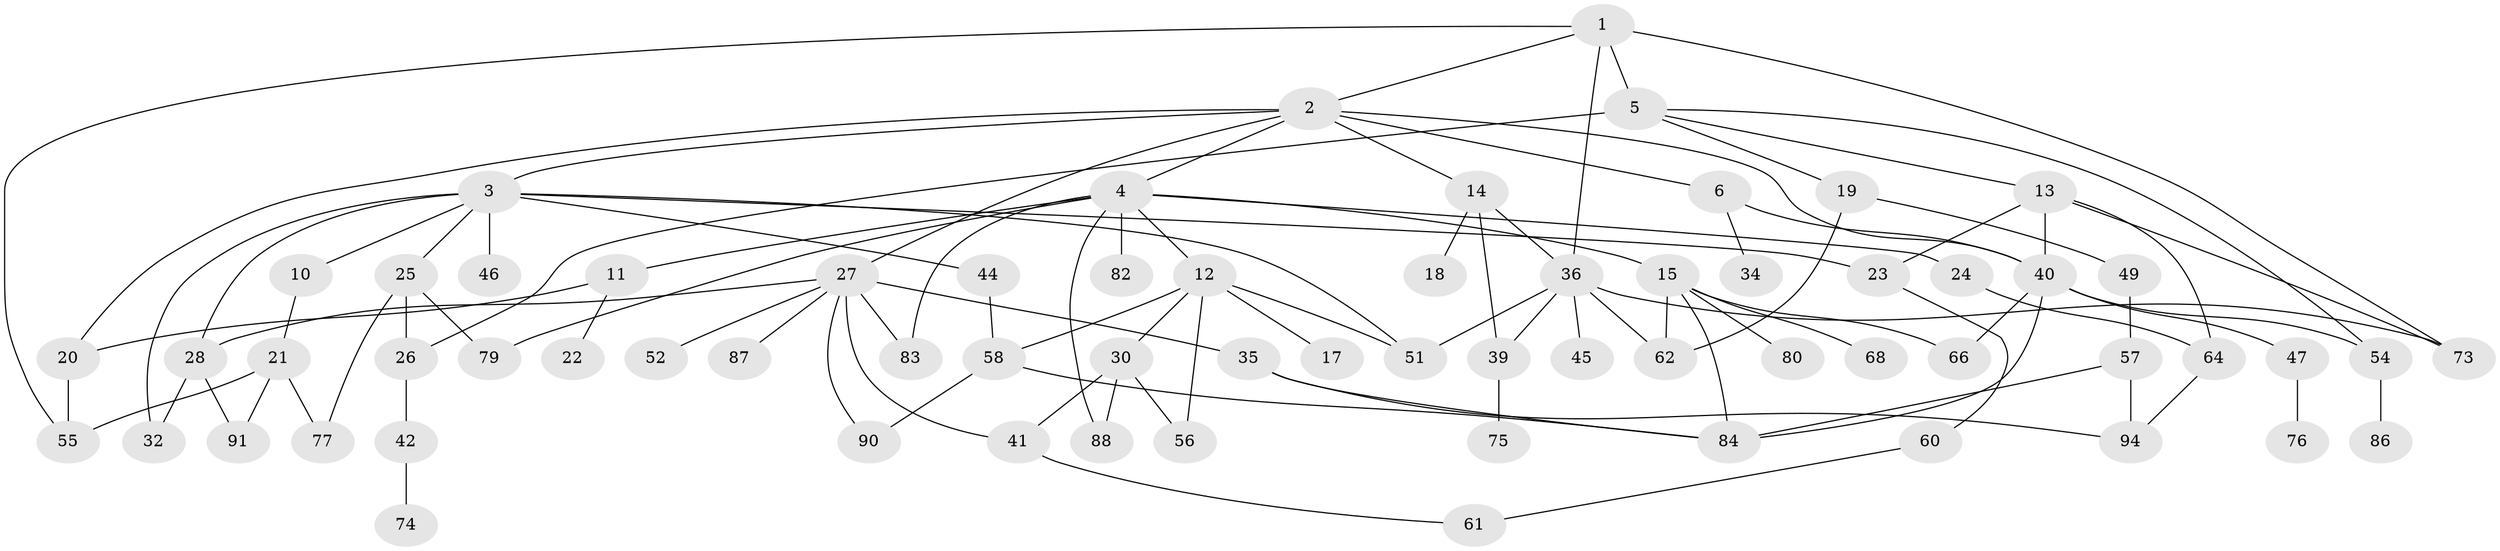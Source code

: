 // Generated by graph-tools (version 1.1) at 2025/51/02/27/25 19:51:39]
// undirected, 67 vertices, 102 edges
graph export_dot {
graph [start="1"]
  node [color=gray90,style=filled];
  1 [super="+59"];
  2 [super="+8"];
  3 [super="+7"];
  4 [super="+9"];
  5 [super="+81"];
  6 [super="+16"];
  10;
  11;
  12 [super="+38"];
  13 [super="+89"];
  14 [super="+29"];
  15 [super="+33"];
  17;
  18 [super="+65"];
  19 [super="+37"];
  20 [super="+43"];
  21;
  22;
  23 [super="+50"];
  24;
  25;
  26 [super="+63"];
  27 [super="+31"];
  28;
  30 [super="+53"];
  32 [super="+92"];
  34;
  35;
  36 [super="+85"];
  39 [super="+72"];
  40 [super="+48"];
  41;
  42 [super="+93"];
  44;
  45;
  46;
  47 [super="+71"];
  49;
  51;
  52;
  54;
  55 [super="+69"];
  56;
  57;
  58 [super="+70"];
  60 [super="+78"];
  61 [super="+95"];
  62;
  64;
  66 [super="+67"];
  68;
  73;
  74;
  75;
  76;
  77;
  79;
  80;
  82;
  83;
  84 [super="+96"];
  86;
  87;
  88;
  90;
  91;
  94;
  1 -- 2;
  1 -- 5 [weight=2];
  1 -- 55;
  1 -- 73;
  1 -- 36;
  2 -- 3;
  2 -- 4;
  2 -- 6;
  2 -- 14;
  2 -- 20;
  2 -- 27;
  2 -- 40;
  3 -- 10;
  3 -- 25;
  3 -- 46;
  3 -- 51;
  3 -- 32;
  3 -- 28;
  3 -- 44;
  3 -- 23;
  4 -- 11;
  4 -- 12;
  4 -- 82;
  4 -- 83;
  4 -- 24;
  4 -- 88;
  4 -- 15;
  4 -- 79;
  5 -- 13;
  5 -- 19;
  5 -- 54;
  5 -- 26 [weight=2];
  6 -- 34;
  6 -- 40;
  10 -- 21;
  11 -- 22;
  11 -- 20;
  12 -- 17;
  12 -- 30;
  12 -- 56;
  12 -- 58;
  12 -- 51;
  13 -- 23;
  13 -- 64;
  13 -- 73;
  13 -- 40;
  14 -- 18;
  14 -- 36;
  14 -- 39;
  15 -- 80;
  15 -- 68;
  15 -- 84;
  15 -- 62;
  15 -- 66;
  19 -- 49;
  19 -- 62;
  20 -- 55;
  21 -- 91;
  21 -- 77;
  21 -- 55;
  23 -- 60;
  24 -- 64;
  25 -- 26;
  25 -- 77;
  25 -- 79;
  26 -- 42;
  27 -- 41;
  27 -- 83 [weight=2];
  27 -- 90;
  27 -- 35;
  27 -- 52;
  27 -- 87;
  27 -- 28;
  28 -- 91;
  28 -- 32;
  30 -- 56;
  30 -- 41;
  30 -- 88;
  35 -- 94;
  35 -- 84;
  36 -- 39;
  36 -- 45;
  36 -- 62;
  36 -- 73;
  36 -- 51;
  39 -- 75;
  40 -- 47;
  40 -- 66;
  40 -- 84;
  40 -- 54;
  41 -- 61;
  42 -- 74;
  44 -- 58;
  47 -- 76;
  49 -- 57;
  54 -- 86;
  57 -- 84;
  57 -- 94;
  58 -- 90;
  58 -- 84;
  60 -- 61;
  64 -- 94;
}
